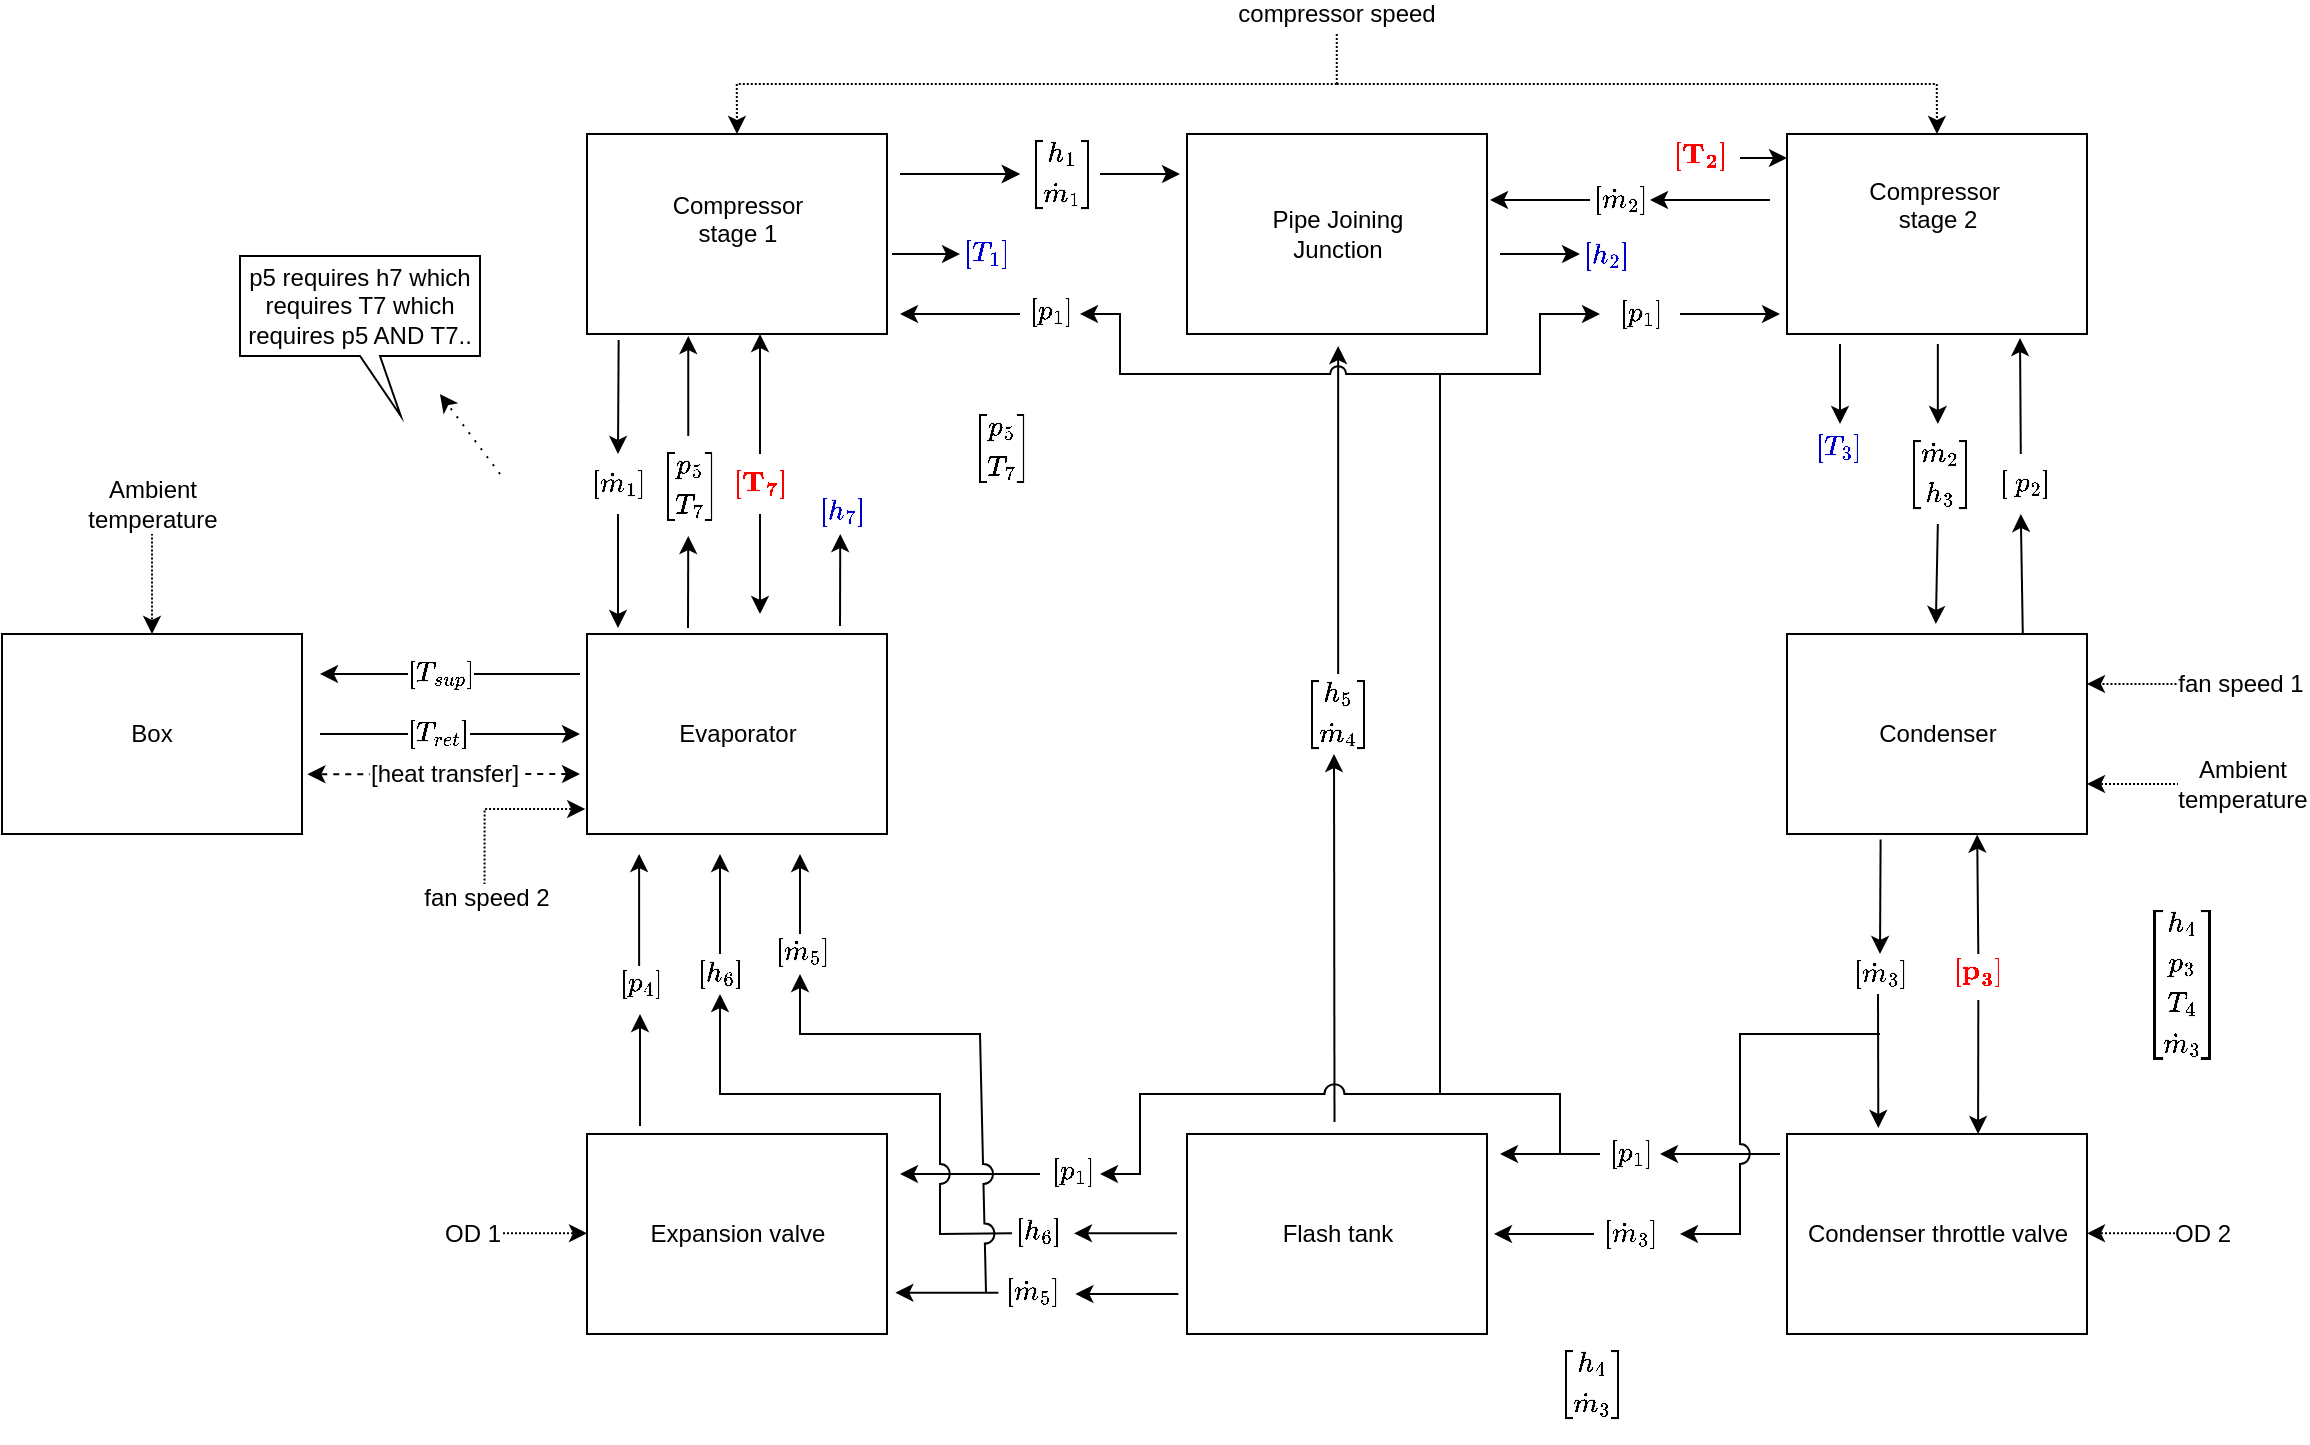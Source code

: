 <mxfile version="17.5.0" type="github">
  <diagram id="maX6PPkqGkgQO3d0mOUZ" name="New">
    <mxGraphModel dx="1119" dy="565" grid="1" gridSize="10" guides="1" tooltips="1" connect="1" arrows="1" fold="1" page="1" pageScale="1" pageWidth="1169" pageHeight="827" math="1" shadow="0">
      <root>
        <mxCell id="a6acP2pozzWjvfzwrBKU-0" />
        <mxCell id="a6acP2pozzWjvfzwrBKU-1" parent="a6acP2pozzWjvfzwrBKU-0" />
        <mxCell id="7Xz_9-x67nZ5A4HUlt5y-95" value="\begin{bmatrix}&lt;br style=&quot;font-size: 12px&quot;&gt;\textbf{T}_\textbf{7}&lt;br style=&quot;font-size: 12px&quot;&gt;\end{bmatrix}" style="edgeLabel;html=1;align=center;verticalAlign=middle;resizable=0;points=[];spacing=2;fontSize=12;horizontal=1;fontColor=#FF0000;" vertex="1" connectable="0" parent="a6acP2pozzWjvfzwrBKU-1">
          <mxGeometry x="395.998" y="249.0" as="geometry">
            <mxPoint x="-6" y="-4" as="offset" />
          </mxGeometry>
        </mxCell>
        <mxCell id="7Xz_9-x67nZ5A4HUlt5y-87" value="" style="endArrow=classic;html=1;rounded=0;" edge="1" parent="a6acP2pozzWjvfzwrBKU-1">
          <mxGeometry width="50" height="50" relative="1" as="geometry">
            <mxPoint x="170" y="370" as="sourcePoint" />
            <mxPoint x="300" y="370" as="targetPoint" />
          </mxGeometry>
        </mxCell>
        <mxCell id="7Xz_9-x67nZ5A4HUlt5y-86" value="\begin{bmatrix}&lt;br style=&quot;font-size: 12px&quot;&gt;T_{ret}&lt;br style=&quot;font-size: 12px&quot;&gt;\end{bmatrix}" style="edgeLabel;html=1;align=center;verticalAlign=middle;resizable=0;points=[];spacing=2;fontSize=12;horizontal=1;" vertex="1" connectable="0" parent="a6acP2pozzWjvfzwrBKU-1">
          <mxGeometry x="228.998" y="370" as="geometry" />
        </mxCell>
        <mxCell id="7Xz_9-x67nZ5A4HUlt5y-81" value="\begin{bmatrix}&lt;br style=&quot;font-size: 12px&quot;&gt;\dot{m}_5&lt;br style=&quot;font-size: 12px&quot;&gt;\end{bmatrix}" style="edgeLabel;html=1;align=center;verticalAlign=middle;resizable=0;points=[];spacing=2;fontSize=12;horizontal=1;" vertex="1" connectable="0" parent="a6acP2pozzWjvfzwrBKU-1">
          <mxGeometry x="410.998" y="479.0" as="geometry" />
        </mxCell>
        <mxCell id="7Xz_9-x67nZ5A4HUlt5y-77" value="\begin{bmatrix}&lt;br style=&quot;font-size: 12px&quot;&gt;h_7&lt;br&gt;\end{bmatrix}" style="edgeLabel;html=1;align=center;verticalAlign=middle;resizable=0;points=[];spacing=2;fontSize=12;horizontal=1;fontColor=#0000CC;" vertex="1" connectable="0" parent="a6acP2pozzWjvfzwrBKU-1">
          <mxGeometry x="431.001" y="259" as="geometry" />
        </mxCell>
        <mxCell id="7Xz_9-x67nZ5A4HUlt5y-76" value="\begin{bmatrix}&lt;br style=&quot;font-size: 12px&quot;&gt;T_3&lt;br style=&quot;font-size: 12px&quot;&gt;\end{bmatrix}" style="edgeLabel;html=1;align=center;verticalAlign=middle;resizable=0;points=[];spacing=2;fontSize=12;horizontal=1;fontColor=#0000CC;" vertex="1" connectable="0" parent="a6acP2pozzWjvfzwrBKU-1">
          <mxGeometry x="929.0" y="227" as="geometry" />
        </mxCell>
        <mxCell id="7Xz_9-x67nZ5A4HUlt5y-15" value="\begin{bmatrix}&lt;br style=&quot;font-size: 12px&quot;&gt;h_5\\&lt;br style=&quot;font-size: 12px&quot;&gt;\dot{m}_4&lt;br style=&quot;font-size: 12px&quot;&gt;\end{bmatrix}" style="edgeLabel;html=1;align=center;verticalAlign=middle;resizable=0;points=[];spacing=2;fontSize=12;horizontal=1;" vertex="1" connectable="0" parent="a6acP2pozzWjvfzwrBKU-1">
          <mxGeometry x="678.08" y="360" as="geometry" />
        </mxCell>
        <mxCell id="7Xz_9-x67nZ5A4HUlt5y-57" value="\begin{bmatrix}&lt;br style=&quot;font-size: 12px&quot;&gt;h_6&lt;br style=&quot;font-size: 12px&quot;&gt;\end{bmatrix}" style="edgeLabel;html=1;align=center;verticalAlign=middle;resizable=0;points=[];spacing=2;fontSize=12;horizontal=1;" vertex="1" connectable="0" parent="a6acP2pozzWjvfzwrBKU-1">
          <mxGeometry x="369.998" y="490.0" as="geometry" />
        </mxCell>
        <mxCell id="7Xz_9-x67nZ5A4HUlt5y-24" value="" style="endArrow=classic;html=1;rounded=0;" edge="1" parent="a6acP2pozzWjvfzwrBKU-1">
          <mxGeometry width="50" height="50" relative="1" as="geometry">
            <mxPoint x="677.25" y="564" as="sourcePoint" />
            <mxPoint x="677" y="380" as="targetPoint" />
          </mxGeometry>
        </mxCell>
        <mxCell id="EQVUS-7tTAIxQR2iRs7y-0" value="Compressor &lt;br style=&quot;font-size: 12px&quot;&gt;stage 1&lt;br&gt;&lt;br&gt;" style="rounded=0;whiteSpace=wrap;html=1;fontSize=12;" parent="a6acP2pozzWjvfzwrBKU-1" vertex="1">
          <mxGeometry x="303.5" y="70" width="150.0" height="100" as="geometry" />
        </mxCell>
        <mxCell id="EQVUS-7tTAIxQR2iRs7y-2" value="&lt;div&gt;Compressor&amp;nbsp;&lt;/div&gt;&lt;span style=&quot;font-size: 12px&quot;&gt;&lt;div&gt;stage 2&lt;/div&gt;&lt;div&gt;&lt;br&gt;&lt;/div&gt;&lt;div&gt;&lt;br&gt;&lt;/div&gt;&lt;/span&gt;" style="rounded=0;whiteSpace=wrap;html=1;fontSize=12;align=center;" parent="a6acP2pozzWjvfzwrBKU-1" vertex="1">
          <mxGeometry x="903.5" y="70" width="150.0" height="100" as="geometry" />
        </mxCell>
        <mxCell id="EQVUS-7tTAIxQR2iRs7y-4" value="Condenser" style="rounded=0;whiteSpace=wrap;html=1;fontSize=12;" parent="a6acP2pozzWjvfzwrBKU-1" vertex="1">
          <mxGeometry x="903.5" y="320.0" width="150.0" height="100" as="geometry" />
        </mxCell>
        <mxCell id="EQVUS-7tTAIxQR2iRs7y-6" value="Condenser throttle valve" style="rounded=0;whiteSpace=wrap;html=1;fontSize=12;" parent="a6acP2pozzWjvfzwrBKU-1" vertex="1">
          <mxGeometry x="903.5" y="570" width="150.0" height="100" as="geometry" />
        </mxCell>
        <mxCell id="EQVUS-7tTAIxQR2iRs7y-8" value="Flash tank" style="rounded=0;whiteSpace=wrap;html=1;fontSize=12;" parent="a6acP2pozzWjvfzwrBKU-1" vertex="1">
          <mxGeometry x="603.5" y="570" width="150.0" height="100" as="geometry" />
        </mxCell>
        <mxCell id="EQVUS-7tTAIxQR2iRs7y-10" value="Evaporator" style="rounded=0;whiteSpace=wrap;html=1;fontSize=12;" parent="a6acP2pozzWjvfzwrBKU-1" vertex="1">
          <mxGeometry x="303.5" y="320.0" width="150.0" height="100" as="geometry" />
        </mxCell>
        <mxCell id="EQVUS-7tTAIxQR2iRs7y-12" value="Expansion valve" style="rounded=0;whiteSpace=wrap;html=1;fontSize=12;" parent="a6acP2pozzWjvfzwrBKU-1" vertex="1">
          <mxGeometry x="303.5" y="570" width="150.0" height="100" as="geometry" />
        </mxCell>
        <mxCell id="EQVUS-7tTAIxQR2iRs7y-19" value="" style="endArrow=classic;html=1;rounded=0;entryX=-0.006;entryY=0.875;entryDx=0;entryDy=0;fontSize=12;edgeStyle=orthogonalEdgeStyle;entryPerimeter=0;dashed=1;dashPattern=1 1;" parent="a6acP2pozzWjvfzwrBKU-1" target="EQVUS-7tTAIxQR2iRs7y-10" edge="1">
          <mxGeometry width="50" height="50" relative="1" as="geometry">
            <mxPoint x="252.25" y="451.25" as="sourcePoint" />
            <mxPoint x="303.5" y="420.0" as="targetPoint" />
            <Array as="points">
              <mxPoint x="252.25" y="407.5" />
            </Array>
          </mxGeometry>
        </mxCell>
        <mxCell id="EQVUS-7tTAIxQR2iRs7y-20" value="fan speed 2" style="edgeLabel;html=1;align=center;verticalAlign=middle;resizable=0;points=[];fontSize=12;" parent="EQVUS-7tTAIxQR2iRs7y-19" vertex="1" connectable="0">
          <mxGeometry x="-0.455" y="-1" relative="1" as="geometry">
            <mxPoint x="-1" y="26" as="offset" />
          </mxGeometry>
        </mxCell>
        <mxCell id="EQVUS-7tTAIxQR2iRs7y-21" value="" style="endArrow=classic;html=1;rounded=0;entryX=1;entryY=0.25;entryDx=0;entryDy=0;fontSize=12;dashed=1;dashPattern=1 1;" parent="a6acP2pozzWjvfzwrBKU-1" target="EQVUS-7tTAIxQR2iRs7y-4" edge="1">
          <mxGeometry width="50" height="50" relative="1" as="geometry">
            <mxPoint x="1102.25" y="345" as="sourcePoint" />
            <mxPoint x="1053.5" y="369.638" as="targetPoint" />
          </mxGeometry>
        </mxCell>
        <mxCell id="EQVUS-7tTAIxQR2iRs7y-22" value="fan speed 1" style="edgeLabel;html=1;align=center;verticalAlign=middle;resizable=0;points=[];fontSize=12;" parent="EQVUS-7tTAIxQR2iRs7y-21" vertex="1" connectable="0">
          <mxGeometry x="-0.455" y="-1" relative="1" as="geometry">
            <mxPoint x="41" y="1" as="offset" />
          </mxGeometry>
        </mxCell>
        <mxCell id="EQVUS-7tTAIxQR2iRs7y-23" value="" style="endArrow=classic;html=1;rounded=0;entryX=0;entryY=0.5;entryDx=0;entryDy=0;fontSize=12;dashed=1;dashPattern=1 1;" parent="a6acP2pozzWjvfzwrBKU-1" edge="1">
          <mxGeometry width="50" height="50" relative="1" as="geometry">
            <mxPoint x="253.5" y="619.638" as="sourcePoint" />
            <mxPoint x="303.5" y="619.638" as="targetPoint" />
          </mxGeometry>
        </mxCell>
        <mxCell id="EQVUS-7tTAIxQR2iRs7y-24" value="OD 1" style="edgeLabel;html=1;align=center;verticalAlign=middle;resizable=0;points=[];fontSize=12;" parent="EQVUS-7tTAIxQR2iRs7y-23" vertex="1" connectable="0">
          <mxGeometry x="-0.455" y="-1" relative="1" as="geometry">
            <mxPoint x="-21" y="-1" as="offset" />
          </mxGeometry>
        </mxCell>
        <mxCell id="EQVUS-7tTAIxQR2iRs7y-25" value="" style="endArrow=classic;html=1;rounded=0;entryX=1;entryY=0.5;entryDx=0;entryDy=0;fontSize=12;dashed=1;dashPattern=1 1;" parent="a6acP2pozzWjvfzwrBKU-1" edge="1">
          <mxGeometry width="50" height="50" relative="1" as="geometry">
            <mxPoint x="1103.5" y="619.638" as="sourcePoint" />
            <mxPoint x="1053.5" y="619.638" as="targetPoint" />
          </mxGeometry>
        </mxCell>
        <mxCell id="EQVUS-7tTAIxQR2iRs7y-26" value="OD 2" style="edgeLabel;html=1;align=center;verticalAlign=middle;resizable=0;points=[];fontSize=12;" parent="EQVUS-7tTAIxQR2iRs7y-25" vertex="1" connectable="0">
          <mxGeometry x="-0.455" y="-1" relative="1" as="geometry">
            <mxPoint x="21" y="1" as="offset" />
          </mxGeometry>
        </mxCell>
        <mxCell id="EQVUS-7tTAIxQR2iRs7y-27" value="" style="endArrow=classic;html=1;rounded=0;entryX=0.5;entryY=0;entryDx=0;entryDy=0;fontSize=12;dashed=1;dashPattern=1 1;" parent="a6acP2pozzWjvfzwrBKU-1" target="EQVUS-7tTAIxQR2iRs7y-0" edge="1">
          <mxGeometry width="50" height="50" relative="1" as="geometry">
            <mxPoint x="678.388" y="45" as="sourcePoint" />
            <mxPoint x="715.888" y="7.5" as="targetPoint" />
            <Array as="points">
              <mxPoint x="378.388" y="45" />
            </Array>
          </mxGeometry>
        </mxCell>
        <mxCell id="EQVUS-7tTAIxQR2iRs7y-28" value="" style="endArrow=classic;html=1;rounded=0;entryX=0.5;entryY=0;entryDx=0;entryDy=0;fontSize=12;dashed=1;dashPattern=1 1;" parent="a6acP2pozzWjvfzwrBKU-1" target="EQVUS-7tTAIxQR2iRs7y-2" edge="1">
          <mxGeometry width="50" height="50" relative="1" as="geometry">
            <mxPoint x="678.388" y="45" as="sourcePoint" />
            <mxPoint x="391.0" y="82.5" as="targetPoint" />
            <Array as="points">
              <mxPoint x="978.388" y="45" />
            </Array>
          </mxGeometry>
        </mxCell>
        <mxCell id="EQVUS-7tTAIxQR2iRs7y-29" value="compressor speed" style="edgeStyle=orthogonalEdgeStyle;rounded=0;orthogonalLoop=1;jettySize=auto;html=1;endArrow=none;endFill=0;fontSize=12;dashed=1;dashPattern=1 1;" parent="a6acP2pozzWjvfzwrBKU-1" edge="1">
          <mxGeometry x="-1" y="-10" relative="1" as="geometry">
            <mxPoint x="678.388" y="20" as="sourcePoint" />
            <mxPoint x="678.388" y="45" as="targetPoint" />
            <mxPoint x="10" y="-10" as="offset" />
          </mxGeometry>
        </mxCell>
        <mxCell id="EQVUS-7tTAIxQR2iRs7y-34" value="Pipe Joining &lt;br style=&quot;font-size: 12px&quot;&gt;Junction&lt;br&gt;" style="rounded=0;whiteSpace=wrap;html=1;fontSize=12;" parent="a6acP2pozzWjvfzwrBKU-1" vertex="1">
          <mxGeometry x="603.5" y="70" width="150.0" height="100" as="geometry" />
        </mxCell>
        <mxCell id="M3D5h5YDdG_GwLnv0Bj_-2" value="\begin{bmatrix}&lt;br style=&quot;font-size: 12px;&quot;&gt;h_4\\&lt;br style=&quot;font-size: 12px;&quot;&gt;p_3\\&lt;br style=&quot;font-size: 12px;&quot;&gt;T_4\\&lt;br style=&quot;font-size: 12px;&quot;&gt;\dot{m}_3&lt;br style=&quot;font-size: 12px;&quot;&gt;\end{bmatrix}" style="edgeLabel;html=1;align=center;verticalAlign=middle;resizable=0;points=[];spacing=2;fontSize=12;horizontal=1;" parent="a6acP2pozzWjvfzwrBKU-1" vertex="1" connectable="0">
          <mxGeometry x="1099.998" y="495.0" as="geometry" />
        </mxCell>
        <mxCell id="M3D5h5YDdG_GwLnv0Bj_-5" value="\begin{bmatrix}&lt;br style=&quot;font-size: 12px&quot;&gt;\dot{m}_5&lt;br style=&quot;font-size: 12px&quot;&gt;\end{bmatrix}" style="edgeLabel;html=1;align=center;verticalAlign=middle;resizable=0;points=[];spacing=2;fontSize=12;horizontal=1;" parent="a6acP2pozzWjvfzwrBKU-1" vertex="1" connectable="0">
          <mxGeometry x="526.128" y="649.0" as="geometry" />
        </mxCell>
        <mxCell id="f2Dl9Xk0tZvhv3cU8BBC-0" value="Box" style="rounded=0;whiteSpace=wrap;html=1;fontSize=12;" parent="a6acP2pozzWjvfzwrBKU-1" vertex="1">
          <mxGeometry x="11" y="320.0" width="150.0" height="100" as="geometry" />
        </mxCell>
        <mxCell id="f2Dl9Xk0tZvhv3cU8BBC-4" value="" style="endArrow=classic;html=1;rounded=0;fontSize=12;entryX=1.018;entryY=0.701;entryDx=0;entryDy=0;dashed=1;startArrow=classic;startFill=1;entryPerimeter=0;" parent="a6acP2pozzWjvfzwrBKU-1" target="f2Dl9Xk0tZvhv3cU8BBC-0" edge="1">
          <mxGeometry width="50" height="50" relative="1" as="geometry">
            <mxPoint x="300" y="390" as="sourcePoint" />
            <mxPoint x="227.25" y="301.25" as="targetPoint" />
          </mxGeometry>
        </mxCell>
        <mxCell id="f2Dl9Xk0tZvhv3cU8BBC-5" value="[heat transfer]" style="edgeLabel;html=1;align=center;verticalAlign=middle;resizable=0;points=[];fontSize=12;" parent="f2Dl9Xk0tZvhv3cU8BBC-4" vertex="1" connectable="0">
          <mxGeometry y="-4" relative="1" as="geometry">
            <mxPoint y="4" as="offset" />
          </mxGeometry>
        </mxCell>
        <mxCell id="f2Dl9Xk0tZvhv3cU8BBC-8" value="" style="endArrow=classic;html=1;rounded=0;entryX=1;entryY=0.75;entryDx=0;entryDy=0;fontSize=12;dashed=1;dashPattern=1 1;" parent="a6acP2pozzWjvfzwrBKU-1" target="EQVUS-7tTAIxQR2iRs7y-4" edge="1">
          <mxGeometry width="50" height="50" relative="1" as="geometry">
            <mxPoint x="1103.5" y="395.0" as="sourcePoint" />
            <mxPoint x="1066" y="382.138" as="targetPoint" />
          </mxGeometry>
        </mxCell>
        <mxCell id="f2Dl9Xk0tZvhv3cU8BBC-9" value="Ambient&lt;br&gt;temperature" style="edgeLabel;html=1;align=center;verticalAlign=middle;resizable=0;points=[];fontSize=12;" parent="f2Dl9Xk0tZvhv3cU8BBC-8" vertex="1" connectable="0">
          <mxGeometry x="-0.455" y="-1" relative="1" as="geometry">
            <mxPoint x="41" y="1" as="offset" />
          </mxGeometry>
        </mxCell>
        <mxCell id="f2Dl9Xk0tZvhv3cU8BBC-10" value="" style="endArrow=classic;html=1;rounded=0;entryX=0.5;entryY=0;entryDx=0;entryDy=0;fontSize=12;dashed=1;dashPattern=1 1;" parent="a6acP2pozzWjvfzwrBKU-1" target="f2Dl9Xk0tZvhv3cU8BBC-0" edge="1">
          <mxGeometry width="50" height="50" relative="1" as="geometry">
            <mxPoint x="86.0" y="263.75" as="sourcePoint" />
            <mxPoint x="39.75" y="251.25" as="targetPoint" />
          </mxGeometry>
        </mxCell>
        <mxCell id="f2Dl9Xk0tZvhv3cU8BBC-11" value="Ambient&lt;br&gt;temperature" style="edgeLabel;html=1;align=center;verticalAlign=middle;resizable=0;points=[];fontSize=12;" parent="f2Dl9Xk0tZvhv3cU8BBC-10" vertex="1" connectable="0">
          <mxGeometry x="-0.455" y="-1" relative="1" as="geometry">
            <mxPoint x="1" y="-25" as="offset" />
          </mxGeometry>
        </mxCell>
        <mxCell id="7Xz_9-x67nZ5A4HUlt5y-1" value="\begin{bmatrix}&lt;br style=&quot;font-size: 12px&quot;&gt;\dot{m}_2&lt;br style=&quot;font-size: 12px&quot;&gt;\end{bmatrix}" style="edgeLabel;html=1;align=center;verticalAlign=middle;resizable=0;points=[];spacing=2;fontSize=12;horizontal=1;" vertex="1" connectable="0" parent="a6acP2pozzWjvfzwrBKU-1">
          <mxGeometry x="820.0" y="103" as="geometry" />
        </mxCell>
        <mxCell id="7Xz_9-x67nZ5A4HUlt5y-4" value="" style="endArrow=classic;html=1;rounded=0;entryX=0;entryY=0.25;entryDx=0;entryDy=0;" edge="1" parent="a6acP2pozzWjvfzwrBKU-1">
          <mxGeometry width="50" height="50" relative="1" as="geometry">
            <mxPoint x="880" y="82" as="sourcePoint" />
            <mxPoint x="903.5" y="82" as="targetPoint" />
          </mxGeometry>
        </mxCell>
        <mxCell id="7Xz_9-x67nZ5A4HUlt5y-7" value="\begin{bmatrix}&lt;br style=&quot;font-size: 12px&quot;&gt;h_2&lt;br style=&quot;font-size: 12px&quot;&gt;\end{bmatrix}" style="edgeLabel;html=1;align=center;verticalAlign=middle;resizable=0;points=[];spacing=2;fontSize=12;horizontal=1;fontColor=#0000CC;" vertex="1" connectable="0" parent="a6acP2pozzWjvfzwrBKU-1">
          <mxGeometry x="813.0" y="131" as="geometry" />
        </mxCell>
        <mxCell id="7Xz_9-x67nZ5A4HUlt5y-8" value="" style="endArrow=classic;html=1;rounded=0;" edge="1" parent="a6acP2pozzWjvfzwrBKU-1">
          <mxGeometry width="50" height="50" relative="1" as="geometry">
            <mxPoint x="760" y="130" as="sourcePoint" />
            <mxPoint x="800" y="130" as="targetPoint" />
          </mxGeometry>
        </mxCell>
        <mxCell id="7Xz_9-x67nZ5A4HUlt5y-9" value="" style="endArrow=classic;html=1;rounded=0;" edge="1" parent="a6acP2pozzWjvfzwrBKU-1">
          <mxGeometry width="50" height="50" relative="1" as="geometry">
            <mxPoint x="895" y="103" as="sourcePoint" />
            <mxPoint x="835" y="103" as="targetPoint" />
          </mxGeometry>
        </mxCell>
        <mxCell id="7Xz_9-x67nZ5A4HUlt5y-10" value="\begin{bmatrix}&lt;br style=&quot;font-size: 12px&quot;&gt;p_1&lt;br style=&quot;font-size: 12px&quot;&gt;\end{bmatrix}" style="edgeLabel;html=1;align=center;verticalAlign=middle;resizable=0;points=[];spacing=2;fontSize=12;horizontal=1;" vertex="1" connectable="0" parent="a6acP2pozzWjvfzwrBKU-1">
          <mxGeometry x="830.0" y="160" as="geometry" />
        </mxCell>
        <mxCell id="7Xz_9-x67nZ5A4HUlt5y-11" value="" style="endArrow=classic;html=1;rounded=0;" edge="1" parent="a6acP2pozzWjvfzwrBKU-1">
          <mxGeometry width="50" height="50" relative="1" as="geometry">
            <mxPoint x="805" y="103" as="sourcePoint" />
            <mxPoint x="755" y="103" as="targetPoint" />
          </mxGeometry>
        </mxCell>
        <mxCell id="7Xz_9-x67nZ5A4HUlt5y-12" value="\begin{bmatrix}&lt;br style=&quot;font-size: 12px&quot;&gt;T_1&lt;br&gt;\end{bmatrix}" style="edgeLabel;html=1;align=center;verticalAlign=middle;resizable=0;points=[];spacing=2;fontSize=12;horizontal=1;fontColor=#0000CC;" vertex="1" connectable="0" parent="a6acP2pozzWjvfzwrBKU-1">
          <mxGeometry x="503.001" y="130" as="geometry" />
        </mxCell>
        <mxCell id="7Xz_9-x67nZ5A4HUlt5y-13" value="\begin{bmatrix}&lt;br style=&quot;font-size: 12px&quot;&gt;h_1\\&lt;br style=&quot;font-size: 12px&quot;&gt;\dot{m}_1&lt;br style=&quot;font-size: 12px&quot;&gt;\end{bmatrix}" style="edgeLabel;html=1;align=center;verticalAlign=middle;resizable=0;points=[];spacing=2;fontSize=12;horizontal=1;" vertex="1" connectable="0" parent="a6acP2pozzWjvfzwrBKU-1">
          <mxGeometry x="540.001" y="90" as="geometry" />
        </mxCell>
        <mxCell id="7Xz_9-x67nZ5A4HUlt5y-14" value="" style="endArrow=classic;html=1;rounded=0;" edge="1" parent="a6acP2pozzWjvfzwrBKU-1">
          <mxGeometry width="50" height="50" relative="1" as="geometry">
            <mxPoint x="560" y="90" as="sourcePoint" />
            <mxPoint x="600" y="90" as="targetPoint" />
          </mxGeometry>
        </mxCell>
        <mxCell id="7Xz_9-x67nZ5A4HUlt5y-16" value="" style="endArrow=classic;html=1;rounded=0;" edge="1" parent="a6acP2pozzWjvfzwrBKU-1">
          <mxGeometry width="50" height="50" relative="1" as="geometry">
            <mxPoint x="679.08" y="340" as="sourcePoint" />
            <mxPoint x="679.08" y="176" as="targetPoint" />
          </mxGeometry>
        </mxCell>
        <mxCell id="7Xz_9-x67nZ5A4HUlt5y-17" value="" style="endArrow=classic;html=1;rounded=0;" edge="1" parent="a6acP2pozzWjvfzwrBKU-1">
          <mxGeometry width="50" height="50" relative="1" as="geometry">
            <mxPoint x="456" y="130" as="sourcePoint" />
            <mxPoint x="490" y="130" as="targetPoint" />
          </mxGeometry>
        </mxCell>
        <mxCell id="7Xz_9-x67nZ5A4HUlt5y-18" value="" style="endArrow=classic;html=1;rounded=0;" edge="1" parent="a6acP2pozzWjvfzwrBKU-1">
          <mxGeometry width="50" height="50" relative="1" as="geometry">
            <mxPoint x="810" y="580" as="sourcePoint" />
            <mxPoint x="810" y="160" as="targetPoint" />
            <Array as="points">
              <mxPoint x="790" y="580" />
              <mxPoint x="790" y="550" />
              <mxPoint x="730" y="550" />
              <mxPoint x="730" y="190" />
              <mxPoint x="780" y="190" />
              <mxPoint x="780" y="160" />
            </Array>
          </mxGeometry>
        </mxCell>
        <mxCell id="7Xz_9-x67nZ5A4HUlt5y-19" value="" style="endArrow=classic;html=1;rounded=0;jumpStyle=arc;jumpSize=10;" edge="1" parent="a6acP2pozzWjvfzwrBKU-1">
          <mxGeometry width="50" height="50" relative="1" as="geometry">
            <mxPoint x="750" y="550" as="sourcePoint" />
            <mxPoint x="560" y="590" as="targetPoint" />
            <Array as="points">
              <mxPoint x="580" y="550" />
              <mxPoint x="580" y="590" />
            </Array>
          </mxGeometry>
        </mxCell>
        <mxCell id="7Xz_9-x67nZ5A4HUlt5y-20" value="\begin{bmatrix}&lt;br style=&quot;font-size: 12px&quot;&gt;p_1&lt;br style=&quot;font-size: 12px&quot;&gt;\end{bmatrix}" style="edgeLabel;html=1;align=center;verticalAlign=middle;resizable=0;points=[];spacing=2;fontSize=12;horizontal=1;" vertex="1" connectable="0" parent="a6acP2pozzWjvfzwrBKU-1">
          <mxGeometry x="850.0" y="575" as="geometry">
            <mxPoint x="-25" y="5" as="offset" />
          </mxGeometry>
        </mxCell>
        <mxCell id="7Xz_9-x67nZ5A4HUlt5y-21" value="" style="endArrow=classic;html=1;rounded=0;jumpStyle=arc;jumpSize=10;" edge="1" parent="a6acP2pozzWjvfzwrBKU-1">
          <mxGeometry width="50" height="50" relative="1" as="geometry">
            <mxPoint x="900" y="580" as="sourcePoint" />
            <mxPoint x="840" y="580" as="targetPoint" />
          </mxGeometry>
        </mxCell>
        <mxCell id="7Xz_9-x67nZ5A4HUlt5y-22" value="" style="endArrow=classic;html=1;rounded=0;" edge="1" parent="a6acP2pozzWjvfzwrBKU-1">
          <mxGeometry width="50" height="50" relative="1" as="geometry">
            <mxPoint x="850" y="160" as="sourcePoint" />
            <mxPoint x="900" y="160" as="targetPoint" />
          </mxGeometry>
        </mxCell>
        <mxCell id="7Xz_9-x67nZ5A4HUlt5y-26" value="\begin{bmatrix}&lt;br style=&quot;font-size: 12px&quot;&gt;p_1&lt;br style=&quot;font-size: 12px&quot;&gt;\end{bmatrix}" style="edgeLabel;html=1;align=center;verticalAlign=middle;resizable=0;points=[];spacing=2;fontSize=12;horizontal=1;" vertex="1" connectable="0" parent="a6acP2pozzWjvfzwrBKU-1">
          <mxGeometry x="545.44" y="589" as="geometry" />
        </mxCell>
        <mxCell id="7Xz_9-x67nZ5A4HUlt5y-27" value="" style="endArrow=classic;html=1;rounded=0;jumpStyle=arc;jumpSize=10;" edge="1" parent="a6acP2pozzWjvfzwrBKU-1">
          <mxGeometry width="50" height="50" relative="1" as="geometry">
            <mxPoint x="530" y="590" as="sourcePoint" />
            <mxPoint x="460" y="590" as="targetPoint" />
          </mxGeometry>
        </mxCell>
        <mxCell id="7Xz_9-x67nZ5A4HUlt5y-28" value="" style="endArrow=classic;html=1;rounded=0;" edge="1" parent="a6acP2pozzWjvfzwrBKU-1">
          <mxGeometry width="50" height="50" relative="1" as="geometry">
            <mxPoint x="460" y="90" as="sourcePoint" />
            <mxPoint x="520" y="90" as="targetPoint" />
          </mxGeometry>
        </mxCell>
        <mxCell id="7Xz_9-x67nZ5A4HUlt5y-29" value="\begin{bmatrix}&lt;br style=&quot;font-size: 12px&quot;&gt;\dot{m}_2\\&lt;br&gt;h_3&lt;br style=&quot;font-size: 12px&quot;&gt;\end{bmatrix}" style="edgeLabel;html=1;align=center;verticalAlign=middle;resizable=0;points=[];spacing=2;fontSize=12;horizontal=1;" vertex="1" connectable="0" parent="a6acP2pozzWjvfzwrBKU-1">
          <mxGeometry x="978.92" y="240" as="geometry" />
        </mxCell>
        <mxCell id="7Xz_9-x67nZ5A4HUlt5y-30" value="" style="endArrow=classic;html=1;rounded=0;" edge="1" parent="a6acP2pozzWjvfzwrBKU-1">
          <mxGeometry width="50" height="50" relative="1" as="geometry">
            <mxPoint x="978.92" y="175" as="sourcePoint" />
            <mxPoint x="978.92" y="215" as="targetPoint" />
          </mxGeometry>
        </mxCell>
        <mxCell id="7Xz_9-x67nZ5A4HUlt5y-32" value="" style="endArrow=classic;html=1;rounded=0;" edge="1" parent="a6acP2pozzWjvfzwrBKU-1">
          <mxGeometry width="50" height="50" relative="1" as="geometry">
            <mxPoint x="978.92" y="265" as="sourcePoint" />
            <mxPoint x="977.92" y="315" as="targetPoint" />
          </mxGeometry>
        </mxCell>
        <mxCell id="7Xz_9-x67nZ5A4HUlt5y-33" value="\begin{bmatrix}&lt;br style=&quot;font-size: 12px&quot;&gt;\dot{m}_3&lt;br style=&quot;font-size: 12px&quot;&gt;\end{bmatrix}" style="edgeLabel;html=1;align=center;verticalAlign=middle;resizable=0;points=[];spacing=2;fontSize=12;horizontal=1;" vertex="1" connectable="0" parent="a6acP2pozzWjvfzwrBKU-1">
          <mxGeometry x="949.998" y="490.0" as="geometry" />
        </mxCell>
        <mxCell id="7Xz_9-x67nZ5A4HUlt5y-34" value="" style="endArrow=classic;html=1;rounded=0;exitX=0.312;exitY=1.028;exitDx=0;exitDy=0;exitPerimeter=0;" edge="1" parent="a6acP2pozzWjvfzwrBKU-1" source="EQVUS-7tTAIxQR2iRs7y-4">
          <mxGeometry width="50" height="50" relative="1" as="geometry">
            <mxPoint x="950.0" y="430" as="sourcePoint" />
            <mxPoint x="950.0" y="480" as="targetPoint" />
          </mxGeometry>
        </mxCell>
        <mxCell id="7Xz_9-x67nZ5A4HUlt5y-35" value="" style="endArrow=classic;html=1;rounded=0;" edge="1" parent="a6acP2pozzWjvfzwrBKU-1">
          <mxGeometry width="50" height="50" relative="1" as="geometry">
            <mxPoint x="949" y="500" as="sourcePoint" />
            <mxPoint x="949.16" y="567" as="targetPoint" />
          </mxGeometry>
        </mxCell>
        <mxCell id="7Xz_9-x67nZ5A4HUlt5y-36" value="\begin{bmatrix}\&lt;br style=&quot;font-size: 12px&quot;&gt;p_2\\&lt;br style=&quot;font-size: 12px&quot;&gt;\end{bmatrix}" style="edgeLabel;html=1;align=center;verticalAlign=middle;resizable=0;points=[];spacing=2;fontSize=12;horizontal=1;" vertex="1" connectable="0" parent="a6acP2pozzWjvfzwrBKU-1">
          <mxGeometry x="1021.398" y="245" as="geometry" />
        </mxCell>
        <mxCell id="7Xz_9-x67nZ5A4HUlt5y-38" value="" style="endArrow=classic;html=1;rounded=0;entryX=0.634;entryY=1.02;entryDx=0;entryDy=0;entryPerimeter=0;" edge="1" parent="a6acP2pozzWjvfzwrBKU-1">
          <mxGeometry width="50" height="50" relative="1" as="geometry">
            <mxPoint x="1020.4" y="230" as="sourcePoint" />
            <mxPoint x="1020.0" y="172" as="targetPoint" />
          </mxGeometry>
        </mxCell>
        <mxCell id="7Xz_9-x67nZ5A4HUlt5y-41" value="" style="endArrow=classic;html=1;rounded=0;" edge="1" parent="a6acP2pozzWjvfzwrBKU-1">
          <mxGeometry width="50" height="50" relative="1" as="geometry">
            <mxPoint x="1021.4" y="320" as="sourcePoint" />
            <mxPoint x="1020.4" y="260" as="targetPoint" />
          </mxGeometry>
        </mxCell>
        <mxCell id="7Xz_9-x67nZ5A4HUlt5y-42" value="\begin{bmatrix}&lt;br style=&quot;font-size: 12px&quot;&gt;\textbf{p}_\textbf{3}&lt;br style=&quot;font-size: 12px&quot;&gt;\end{bmatrix}" style="edgeLabel;html=1;align=center;verticalAlign=middle;resizable=0;points=[];spacing=2;fontSize=12;horizontal=1;fontColor=#FF0000;" vertex="1" connectable="0" parent="a6acP2pozzWjvfzwrBKU-1">
          <mxGeometry x="1004.998" y="493.0" as="geometry">
            <mxPoint x="-6" y="-4" as="offset" />
          </mxGeometry>
        </mxCell>
        <mxCell id="7Xz_9-x67nZ5A4HUlt5y-43" value="" style="endArrow=classic;html=1;rounded=0;entryX=0.637;entryY=0;entryDx=0;entryDy=0;entryPerimeter=0;" edge="1" parent="a6acP2pozzWjvfzwrBKU-1" target="EQVUS-7tTAIxQR2iRs7y-6">
          <mxGeometry width="50" height="50" relative="1" as="geometry">
            <mxPoint x="999.16" y="503" as="sourcePoint" />
            <mxPoint x="999" y="560" as="targetPoint" />
          </mxGeometry>
        </mxCell>
        <mxCell id="7Xz_9-x67nZ5A4HUlt5y-44" value="" style="endArrow=classic;html=1;rounded=0;entryX=0.634;entryY=1.003;entryDx=0;entryDy=0;entryPerimeter=0;" edge="1" parent="a6acP2pozzWjvfzwrBKU-1" target="EQVUS-7tTAIxQR2iRs7y-4">
          <mxGeometry width="50" height="50" relative="1" as="geometry">
            <mxPoint x="999.16" y="480" as="sourcePoint" />
            <mxPoint x="1010" y="430" as="targetPoint" />
          </mxGeometry>
        </mxCell>
        <mxCell id="7Xz_9-x67nZ5A4HUlt5y-45" value="\begin{bmatrix}&lt;br style=&quot;font-size: 12px&quot;&gt;\textbf{T}_\textbf{2}&lt;br style=&quot;font-size: 12px&quot;&gt;\end{bmatrix}" style="edgeLabel;html=1;align=center;verticalAlign=middle;resizable=0;points=[];spacing=2;fontSize=12;horizontal=1;fontColor=#FF0000;" vertex="1" connectable="0" parent="a6acP2pozzWjvfzwrBKU-1">
          <mxGeometry x="865.998" y="85.0" as="geometry">
            <mxPoint x="-6" y="-4" as="offset" />
          </mxGeometry>
        </mxCell>
        <mxCell id="7Xz_9-x67nZ5A4HUlt5y-47" value="" style="endArrow=classic;html=1;rounded=0;jumpStyle=arc;jumpSize=10;" edge="1" parent="a6acP2pozzWjvfzwrBKU-1">
          <mxGeometry width="50" height="50" relative="1" as="geometry">
            <mxPoint x="790" y="580" as="sourcePoint" />
            <mxPoint x="760" y="580" as="targetPoint" />
          </mxGeometry>
        </mxCell>
        <mxCell id="7Xz_9-x67nZ5A4HUlt5y-48" value="\begin{bmatrix}&lt;br style=&quot;font-size: 12px&quot;&gt;\dot{m}_3&lt;br style=&quot;font-size: 12px&quot;&gt;\end{bmatrix}" style="edgeLabel;html=1;align=center;verticalAlign=middle;resizable=0;points=[];spacing=2;fontSize=12;horizontal=1;" vertex="1" connectable="0" parent="a6acP2pozzWjvfzwrBKU-1">
          <mxGeometry x="850.0" y="615" as="geometry">
            <mxPoint x="-25" y="5" as="offset" />
          </mxGeometry>
        </mxCell>
        <mxCell id="7Xz_9-x67nZ5A4HUlt5y-49" value="" style="endArrow=classic;html=1;rounded=0;jumpStyle=arc;jumpSize=10;" edge="1" parent="a6acP2pozzWjvfzwrBKU-1">
          <mxGeometry width="50" height="50" relative="1" as="geometry">
            <mxPoint x="950" y="520" as="sourcePoint" />
            <mxPoint x="850" y="620" as="targetPoint" />
            <Array as="points">
              <mxPoint x="880" y="520" />
              <mxPoint x="880" y="550" />
              <mxPoint x="880" y="620" />
            </Array>
          </mxGeometry>
        </mxCell>
        <mxCell id="7Xz_9-x67nZ5A4HUlt5y-51" value="" style="endArrow=classic;html=1;rounded=0;jumpStyle=arc;jumpSize=10;" edge="1" parent="a6acP2pozzWjvfzwrBKU-1">
          <mxGeometry width="50" height="50" relative="1" as="geometry">
            <mxPoint x="807" y="620" as="sourcePoint" />
            <mxPoint x="757" y="620" as="targetPoint" />
          </mxGeometry>
        </mxCell>
        <mxCell id="7Xz_9-x67nZ5A4HUlt5y-52" value="" style="endArrow=classic;html=1;rounded=0;jumpStyle=arc;jumpSize=10;" edge="1" parent="a6acP2pozzWjvfzwrBKU-1">
          <mxGeometry width="50" height="50" relative="1" as="geometry">
            <mxPoint x="599.19" y="650" as="sourcePoint" />
            <mxPoint x="547.69" y="650" as="targetPoint" />
          </mxGeometry>
        </mxCell>
        <mxCell id="7Xz_9-x67nZ5A4HUlt5y-53" value="" style="endArrow=classic;html=1;rounded=0;jumpStyle=arc;jumpSize=10;" edge="1" parent="a6acP2pozzWjvfzwrBKU-1">
          <mxGeometry width="50" height="50" relative="1" as="geometry">
            <mxPoint x="509.19" y="649.33" as="sourcePoint" />
            <mxPoint x="457.69" y="649.33" as="targetPoint" />
          </mxGeometry>
        </mxCell>
        <mxCell id="7Xz_9-x67nZ5A4HUlt5y-54" value="\begin{bmatrix}&lt;br style=&quot;font-size: 12px&quot;&gt;h_6&lt;br style=&quot;font-size: 12px&quot;&gt;\end{bmatrix}" style="edgeLabel;html=1;align=center;verticalAlign=middle;resizable=0;points=[];spacing=2;fontSize=12;horizontal=1;" vertex="1" connectable="0" parent="a6acP2pozzWjvfzwrBKU-1">
          <mxGeometry x="529.128" y="619.0" as="geometry" />
        </mxCell>
        <mxCell id="7Xz_9-x67nZ5A4HUlt5y-55" value="" style="endArrow=classic;html=1;rounded=0;jumpStyle=arc;jumpSize=10;" edge="1" parent="a6acP2pozzWjvfzwrBKU-1">
          <mxGeometry width="50" height="50" relative="1" as="geometry">
            <mxPoint x="598.5" y="619.67" as="sourcePoint" />
            <mxPoint x="547" y="619.67" as="targetPoint" />
          </mxGeometry>
        </mxCell>
        <mxCell id="7Xz_9-x67nZ5A4HUlt5y-56" value="" style="endArrow=classic;html=1;rounded=0;jumpStyle=arc;jumpSize=10;" edge="1" parent="a6acP2pozzWjvfzwrBKU-1">
          <mxGeometry width="50" height="50" relative="1" as="geometry">
            <mxPoint x="516" y="619.67" as="sourcePoint" />
            <mxPoint x="370" y="500" as="targetPoint" />
            <Array as="points">
              <mxPoint x="480" y="620" />
              <mxPoint x="480" y="550" />
              <mxPoint x="370" y="550" />
            </Array>
          </mxGeometry>
        </mxCell>
        <mxCell id="7Xz_9-x67nZ5A4HUlt5y-58" value="" style="endArrow=classic;html=1;rounded=0;" edge="1" parent="a6acP2pozzWjvfzwrBKU-1">
          <mxGeometry width="50" height="50" relative="1" as="geometry">
            <mxPoint x="370" y="480" as="sourcePoint" />
            <mxPoint x="370" y="430" as="targetPoint" />
          </mxGeometry>
        </mxCell>
        <mxCell id="7Xz_9-x67nZ5A4HUlt5y-60" value="" style="endArrow=classic;html=1;rounded=0;jumpStyle=arc;jumpSize=8;" edge="1" parent="a6acP2pozzWjvfzwrBKU-1">
          <mxGeometry width="50" height="50" relative="1" as="geometry">
            <mxPoint x="730" y="190" as="sourcePoint" />
            <mxPoint x="550" y="160" as="targetPoint" />
            <Array as="points">
              <mxPoint x="570" y="190" />
              <mxPoint x="570" y="160" />
            </Array>
          </mxGeometry>
        </mxCell>
        <mxCell id="7Xz_9-x67nZ5A4HUlt5y-61" value="\begin{bmatrix}&lt;br&gt;p_1&lt;br&gt;\end{bmatrix}" style="edgeLabel;html=1;align=center;verticalAlign=middle;resizable=0;points=[];spacing=2;fontSize=12;horizontal=1;" vertex="1" connectable="0" parent="a6acP2pozzWjvfzwrBKU-1">
          <mxGeometry x="538.001" y="160" as="geometry">
            <mxPoint x="-3" y="-1" as="offset" />
          </mxGeometry>
        </mxCell>
        <mxCell id="7Xz_9-x67nZ5A4HUlt5y-62" value="" style="endArrow=classic;html=1;rounded=0;" edge="1" parent="a6acP2pozzWjvfzwrBKU-1">
          <mxGeometry width="50" height="50" relative="1" as="geometry">
            <mxPoint x="460" y="90" as="sourcePoint" />
            <mxPoint x="520" y="90" as="targetPoint" />
          </mxGeometry>
        </mxCell>
        <mxCell id="7Xz_9-x67nZ5A4HUlt5y-63" value="" style="endArrow=classic;html=1;rounded=0;" edge="1" parent="a6acP2pozzWjvfzwrBKU-1">
          <mxGeometry width="50" height="50" relative="1" as="geometry">
            <mxPoint x="520" y="160" as="sourcePoint" />
            <mxPoint x="460" y="160" as="targetPoint" />
          </mxGeometry>
        </mxCell>
        <mxCell id="7Xz_9-x67nZ5A4HUlt5y-64" value="\begin{bmatrix}&lt;br style=&quot;font-size: 12px&quot;&gt;\dot{m}_1&lt;br style=&quot;font-size: 12px&quot;&gt;\end{bmatrix}" style="edgeLabel;html=1;align=center;verticalAlign=middle;resizable=0;points=[];spacing=2;fontSize=12;horizontal=1;" vertex="1" connectable="0" parent="a6acP2pozzWjvfzwrBKU-1">
          <mxGeometry x="318.998" y="245" as="geometry" />
        </mxCell>
        <mxCell id="7Xz_9-x67nZ5A4HUlt5y-65" value="" style="endArrow=classic;html=1;rounded=0;" edge="1" parent="a6acP2pozzWjvfzwrBKU-1">
          <mxGeometry width="50" height="50" relative="1" as="geometry">
            <mxPoint x="319.33" y="173" as="sourcePoint" />
            <mxPoint x="319" y="230" as="targetPoint" />
          </mxGeometry>
        </mxCell>
        <mxCell id="7Xz_9-x67nZ5A4HUlt5y-66" value="" style="endArrow=classic;html=1;rounded=0;" edge="1" parent="a6acP2pozzWjvfzwrBKU-1">
          <mxGeometry width="50" height="50" relative="1" as="geometry">
            <mxPoint x="319" y="260" as="sourcePoint" />
            <mxPoint x="319" y="317" as="targetPoint" />
          </mxGeometry>
        </mxCell>
        <mxCell id="7Xz_9-x67nZ5A4HUlt5y-69" value="" style="endArrow=classic;html=1;rounded=0;" edge="1" parent="a6acP2pozzWjvfzwrBKU-1">
          <mxGeometry width="50" height="50" relative="1" as="geometry">
            <mxPoint x="390" y="230" as="sourcePoint" />
            <mxPoint x="390" y="170" as="targetPoint" />
          </mxGeometry>
        </mxCell>
        <mxCell id="7Xz_9-x67nZ5A4HUlt5y-71" value="" style="endArrow=classic;html=1;rounded=0;" edge="1" parent="a6acP2pozzWjvfzwrBKU-1">
          <mxGeometry width="50" height="50" relative="1" as="geometry">
            <mxPoint x="300" y="340" as="sourcePoint" />
            <mxPoint x="170" y="340" as="targetPoint" />
          </mxGeometry>
        </mxCell>
        <mxCell id="7Xz_9-x67nZ5A4HUlt5y-72" value="\begin{bmatrix}&lt;br style=&quot;font-size: 12px&quot;&gt;T_{sup}&lt;br style=&quot;font-size: 12px&quot;&gt;\end{bmatrix}" style="edgeLabel;html=1;align=center;verticalAlign=middle;resizable=0;points=[];spacing=2;fontSize=12;horizontal=1;" vertex="1" connectable="0" parent="a6acP2pozzWjvfzwrBKU-1">
          <mxGeometry x="229.998" y="340" as="geometry" />
        </mxCell>
        <mxCell id="7Xz_9-x67nZ5A4HUlt5y-73" value="" style="endArrow=classic;html=1;rounded=0;" edge="1" parent="a6acP2pozzWjvfzwrBKU-1">
          <mxGeometry width="50" height="50" relative="1" as="geometry">
            <mxPoint x="430" y="316" as="sourcePoint" />
            <mxPoint x="430.13" y="270" as="targetPoint" />
          </mxGeometry>
        </mxCell>
        <mxCell id="7Xz_9-x67nZ5A4HUlt5y-75" value="" style="endArrow=classic;html=1;rounded=0;" edge="1" parent="a6acP2pozzWjvfzwrBKU-1">
          <mxGeometry width="50" height="50" relative="1" as="geometry">
            <mxPoint x="930.0" y="175" as="sourcePoint" />
            <mxPoint x="930.0" y="215" as="targetPoint" />
          </mxGeometry>
        </mxCell>
        <mxCell id="7Xz_9-x67nZ5A4HUlt5y-78" value="\begin{bmatrix}&lt;br style=&quot;font-size: 12px&quot;&gt;h_4\\&lt;br&gt;\dot{m}_3&lt;br style=&quot;font-size: 12px&quot;&gt;\end{bmatrix}" style="edgeLabel;html=1;align=center;verticalAlign=middle;resizable=0;points=[];spacing=2;fontSize=12;horizontal=1;" vertex="1" connectable="0" parent="a6acP2pozzWjvfzwrBKU-1">
          <mxGeometry x="830.0" y="690" as="geometry">
            <mxPoint x="-25" y="5" as="offset" />
          </mxGeometry>
        </mxCell>
        <mxCell id="7Xz_9-x67nZ5A4HUlt5y-80" value="" style="endArrow=classic;html=1;rounded=0;jumpStyle=arc;jumpSize=10;" edge="1" parent="a6acP2pozzWjvfzwrBKU-1">
          <mxGeometry width="50" height="50" relative="1" as="geometry">
            <mxPoint x="503" y="649" as="sourcePoint" />
            <mxPoint x="410" y="490" as="targetPoint" />
            <Array as="points">
              <mxPoint x="503" y="649" />
              <mxPoint x="500" y="520" />
              <mxPoint x="410" y="520" />
            </Array>
          </mxGeometry>
        </mxCell>
        <mxCell id="7Xz_9-x67nZ5A4HUlt5y-82" value="" style="endArrow=classic;html=1;rounded=0;" edge="1" parent="a6acP2pozzWjvfzwrBKU-1">
          <mxGeometry width="50" height="50" relative="1" as="geometry">
            <mxPoint x="410" y="470" as="sourcePoint" />
            <mxPoint x="410" y="430" as="targetPoint" />
          </mxGeometry>
        </mxCell>
        <mxCell id="7Xz_9-x67nZ5A4HUlt5y-83" value="\begin{bmatrix}&lt;br style=&quot;font-size: 12px&quot;&gt;p_4&lt;br style=&quot;font-size: 12px&quot;&gt;\end{bmatrix}" style="edgeLabel;html=1;align=center;verticalAlign=middle;resizable=0;points=[];spacing=2;fontSize=12;horizontal=1;" vertex="1" connectable="0" parent="a6acP2pozzWjvfzwrBKU-1">
          <mxGeometry x="330.0" y="495" as="geometry" />
        </mxCell>
        <mxCell id="7Xz_9-x67nZ5A4HUlt5y-84" value="" style="endArrow=classic;html=1;rounded=0;" edge="1" parent="a6acP2pozzWjvfzwrBKU-1">
          <mxGeometry width="50" height="50" relative="1" as="geometry">
            <mxPoint x="330.0" y="566" as="sourcePoint" />
            <mxPoint x="330" y="510" as="targetPoint" />
          </mxGeometry>
        </mxCell>
        <mxCell id="7Xz_9-x67nZ5A4HUlt5y-85" value="" style="endArrow=classic;html=1;rounded=0;" edge="1" parent="a6acP2pozzWjvfzwrBKU-1">
          <mxGeometry width="50" height="50" relative="1" as="geometry">
            <mxPoint x="329.56" y="486" as="sourcePoint" />
            <mxPoint x="329.56" y="430" as="targetPoint" />
          </mxGeometry>
        </mxCell>
        <mxCell id="7Xz_9-x67nZ5A4HUlt5y-88" value="&lt;font color=&quot;#000000&quot;&gt;p5 requires h7 which requires T7 which requires p5 AND T7..&lt;/font&gt;" style="shape=callout;whiteSpace=wrap;html=1;perimeter=calloutPerimeter;fontColor=#0000CC;position2=0.67;base=10;" vertex="1" parent="a6acP2pozzWjvfzwrBKU-1">
          <mxGeometry x="130" y="131" width="120" height="80" as="geometry" />
        </mxCell>
        <mxCell id="7Xz_9-x67nZ5A4HUlt5y-89" value="" style="endArrow=classic;html=1;rounded=0;fontColor=#000000;jumpStyle=arc;jumpSize=8;entryX=0.833;entryY=0.863;entryDx=0;entryDy=0;entryPerimeter=0;dashed=1;dashPattern=1 4;" edge="1" parent="a6acP2pozzWjvfzwrBKU-1" target="7Xz_9-x67nZ5A4HUlt5y-88">
          <mxGeometry width="50" height="50" relative="1" as="geometry">
            <mxPoint x="260" y="240" as="sourcePoint" />
            <mxPoint x="313" y="220" as="targetPoint" />
          </mxGeometry>
        </mxCell>
        <mxCell id="7Xz_9-x67nZ5A4HUlt5y-90" value="\begin{bmatrix}&lt;br style=&quot;font-size: 12px&quot;&gt;p_5\\&lt;br style=&quot;font-size: 12px&quot;&gt;T_7&lt;br style=&quot;font-size: 12px&quot;&gt;\end{bmatrix}" style="edgeLabel;html=1;align=center;verticalAlign=middle;resizable=0;points=[];spacing=2;fontSize=12;horizontal=1;" vertex="1" connectable="0" parent="a6acP2pozzWjvfzwrBKU-1">
          <mxGeometry x="509.998" y="227" as="geometry" />
        </mxCell>
        <mxCell id="7Xz_9-x67nZ5A4HUlt5y-91" value="\begin{bmatrix}&lt;br style=&quot;font-size: 12px&quot;&gt;p_5\\&lt;br style=&quot;font-size: 12px&quot;&gt;T_7&lt;br style=&quot;font-size: 12px&quot;&gt;\end{bmatrix}" style="edgeLabel;html=1;align=center;verticalAlign=middle;resizable=0;points=[];spacing=2;fontSize=12;horizontal=1;" vertex="1" connectable="0" parent="a6acP2pozzWjvfzwrBKU-1">
          <mxGeometry x="354.128" y="246" as="geometry" />
        </mxCell>
        <mxCell id="7Xz_9-x67nZ5A4HUlt5y-92" value="" style="endArrow=classic;html=1;rounded=0;" edge="1" parent="a6acP2pozzWjvfzwrBKU-1">
          <mxGeometry width="50" height="50" relative="1" as="geometry">
            <mxPoint x="354.0" y="317" as="sourcePoint" />
            <mxPoint x="354.13" y="271" as="targetPoint" />
          </mxGeometry>
        </mxCell>
        <mxCell id="7Xz_9-x67nZ5A4HUlt5y-93" value="" style="endArrow=classic;html=1;rounded=0;" edge="1" parent="a6acP2pozzWjvfzwrBKU-1">
          <mxGeometry width="50" height="50" relative="1" as="geometry">
            <mxPoint x="354.13" y="221" as="sourcePoint" />
            <mxPoint x="354.13" y="171" as="targetPoint" />
          </mxGeometry>
        </mxCell>
        <mxCell id="7Xz_9-x67nZ5A4HUlt5y-94" value="" style="endArrow=classic;html=1;rounded=0;" edge="1" parent="a6acP2pozzWjvfzwrBKU-1">
          <mxGeometry width="50" height="50" relative="1" as="geometry">
            <mxPoint x="390" y="260" as="sourcePoint" />
            <mxPoint x="390" y="310" as="targetPoint" />
          </mxGeometry>
        </mxCell>
      </root>
    </mxGraphModel>
  </diagram>
</mxfile>
